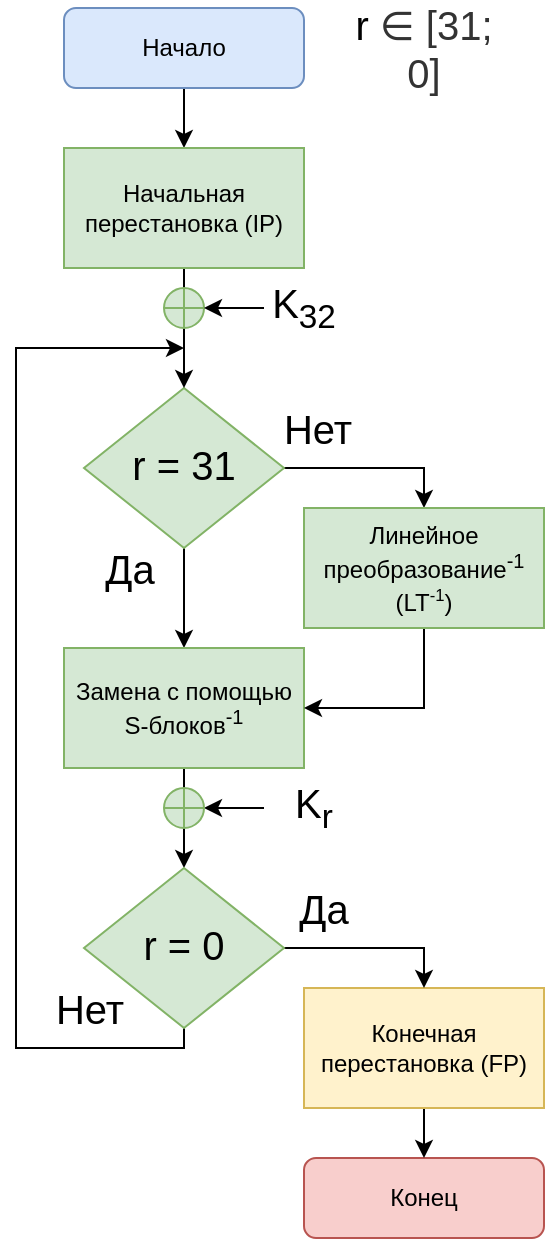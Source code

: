 <mxfile version="14.5.1" type="device"><diagram id="C5RBs43oDa-KdzZeNtuy" name="Page-1"><mxGraphModel dx="1038" dy="616" grid="1" gridSize="10" guides="1" tooltips="1" connect="1" arrows="1" fold="1" page="1" pageScale="1" pageWidth="827" pageHeight="1169" math="0" shadow="0"><root><mxCell id="WIyWlLk6GJQsqaUBKTNV-0"/><mxCell id="WIyWlLk6GJQsqaUBKTNV-1" parent="WIyWlLk6GJQsqaUBKTNV-0"/><mxCell id="mOfEzviF_zQvHcm1WJsD-0" style="edgeStyle=orthogonalEdgeStyle;rounded=0;orthogonalLoop=1;jettySize=auto;html=1;exitX=0.5;exitY=1;exitDx=0;exitDy=0;entryX=0.5;entryY=0;entryDx=0;entryDy=0;" parent="WIyWlLk6GJQsqaUBKTNV-1" source="mOfEzviF_zQvHcm1WJsD-1" target="mOfEzviF_zQvHcm1WJsD-11" edge="1"><mxGeometry relative="1" as="geometry"/></mxCell><mxCell id="mOfEzviF_zQvHcm1WJsD-1" value="Начало" style="rounded=1;whiteSpace=wrap;html=1;fontSize=12;glass=0;strokeWidth=1;shadow=0;fillColor=#dae8fc;strokeColor=#6c8ebf;" parent="WIyWlLk6GJQsqaUBKTNV-1" vertex="1"><mxGeometry x="360" y="30" width="120" height="40" as="geometry"/></mxCell><mxCell id="RgBNQFBLBC1dEsEOPKBQ-13" style="edgeStyle=orthogonalEdgeStyle;rounded=0;orthogonalLoop=1;jettySize=auto;html=1;exitX=1;exitY=0.5;exitDx=0;exitDy=0;entryX=0.5;entryY=0;entryDx=0;entryDy=0;" edge="1" parent="WIyWlLk6GJQsqaUBKTNV-1" source="mOfEzviF_zQvHcm1WJsD-4" target="mOfEzviF_zQvHcm1WJsD-15"><mxGeometry relative="1" as="geometry"/></mxCell><mxCell id="RgBNQFBLBC1dEsEOPKBQ-15" style="edgeStyle=orthogonalEdgeStyle;rounded=0;orthogonalLoop=1;jettySize=auto;html=1;exitX=0.5;exitY=1;exitDx=0;exitDy=0;entryX=0.5;entryY=0;entryDx=0;entryDy=0;" edge="1" parent="WIyWlLk6GJQsqaUBKTNV-1" source="mOfEzviF_zQvHcm1WJsD-4" target="mOfEzviF_zQvHcm1WJsD-9"><mxGeometry relative="1" as="geometry"/></mxCell><mxCell id="mOfEzviF_zQvHcm1WJsD-4" value="&lt;font style=&quot;font-size: 20px&quot;&gt;r = 31&lt;/font&gt;" style="rhombus;whiteSpace=wrap;html=1;shadow=0;fontFamily=Helvetica;fontSize=12;align=center;strokeWidth=1;spacing=6;spacingTop=-4;fillColor=#d5e8d4;strokeColor=#82b366;" parent="WIyWlLk6GJQsqaUBKTNV-1" vertex="1"><mxGeometry x="370" y="220" width="100" height="80" as="geometry"/></mxCell><mxCell id="mOfEzviF_zQvHcm1WJsD-5" value="Конец" style="rounded=1;whiteSpace=wrap;html=1;fontSize=12;glass=0;strokeWidth=1;shadow=0;fillColor=#f8cecc;strokeColor=#b85450;" parent="WIyWlLk6GJQsqaUBKTNV-1" vertex="1"><mxGeometry x="480" y="605" width="120" height="40" as="geometry"/></mxCell><mxCell id="RgBNQFBLBC1dEsEOPKBQ-16" style="edgeStyle=orthogonalEdgeStyle;rounded=0;orthogonalLoop=1;jettySize=auto;html=1;exitX=0.5;exitY=1;exitDx=0;exitDy=0;entryX=0.5;entryY=0;entryDx=0;entryDy=0;" edge="1" parent="WIyWlLk6GJQsqaUBKTNV-1" source="mOfEzviF_zQvHcm1WJsD-9" target="RgBNQFBLBC1dEsEOPKBQ-4"><mxGeometry relative="1" as="geometry"/></mxCell><mxCell id="mOfEzviF_zQvHcm1WJsD-9" value="Замена с помощью S-блоков&lt;sup&gt;-1&lt;/sup&gt;" style="rounded=0;whiteSpace=wrap;html=1;fillColor=#d5e8d4;strokeColor=#82b366;" parent="WIyWlLk6GJQsqaUBKTNV-1" vertex="1"><mxGeometry x="360" y="350" width="120" height="60" as="geometry"/></mxCell><mxCell id="RgBNQFBLBC1dEsEOPKBQ-0" style="edgeStyle=orthogonalEdgeStyle;rounded=0;orthogonalLoop=1;jettySize=auto;html=1;exitX=0.5;exitY=1;exitDx=0;exitDy=0;entryX=0.5;entryY=0;entryDx=0;entryDy=0;" edge="1" parent="WIyWlLk6GJQsqaUBKTNV-1" source="mOfEzviF_zQvHcm1WJsD-11" target="mOfEzviF_zQvHcm1WJsD-4"><mxGeometry relative="1" as="geometry"/></mxCell><mxCell id="mOfEzviF_zQvHcm1WJsD-11" value="Начальная перестановка (IP)" style="rounded=0;whiteSpace=wrap;html=1;fillColor=#d5e8d4;strokeColor=#82b366;" parent="WIyWlLk6GJQsqaUBKTNV-1" vertex="1"><mxGeometry x="360" y="100" width="120" height="60" as="geometry"/></mxCell><mxCell id="mOfEzviF_zQvHcm1WJsD-12" style="edgeStyle=orthogonalEdgeStyle;rounded=0;orthogonalLoop=1;jettySize=auto;html=1;exitX=0.5;exitY=1;exitDx=0;exitDy=0;entryX=0.5;entryY=0;entryDx=0;entryDy=0;" parent="WIyWlLk6GJQsqaUBKTNV-1" source="mOfEzviF_zQvHcm1WJsD-13" target="mOfEzviF_zQvHcm1WJsD-5" edge="1"><mxGeometry relative="1" as="geometry"/></mxCell><mxCell id="mOfEzviF_zQvHcm1WJsD-13" value="Конечная перестановка (FP)" style="rounded=0;whiteSpace=wrap;html=1;fillColor=#fff2cc;strokeColor=#d6b656;" parent="WIyWlLk6GJQsqaUBKTNV-1" vertex="1"><mxGeometry x="480" y="520" width="120" height="60" as="geometry"/></mxCell><mxCell id="mOfEzviF_zQvHcm1WJsD-14" style="edgeStyle=orthogonalEdgeStyle;rounded=0;orthogonalLoop=1;jettySize=auto;html=1;exitX=0.5;exitY=1;exitDx=0;exitDy=0;" parent="WIyWlLk6GJQsqaUBKTNV-1" source="RgBNQFBLBC1dEsEOPKBQ-4" edge="1"><mxGeometry relative="1" as="geometry"><mxPoint x="420" y="200" as="targetPoint"/><Array as="points"><mxPoint x="420" y="550"/><mxPoint x="336" y="550"/><mxPoint x="336" y="200"/></Array><mxPoint x="456" y="700" as="sourcePoint"/></mxGeometry></mxCell><mxCell id="RgBNQFBLBC1dEsEOPKBQ-14" style="edgeStyle=orthogonalEdgeStyle;rounded=0;orthogonalLoop=1;jettySize=auto;html=1;exitX=0.5;exitY=1;exitDx=0;exitDy=0;entryX=1;entryY=0.5;entryDx=0;entryDy=0;" edge="1" parent="WIyWlLk6GJQsqaUBKTNV-1" source="mOfEzviF_zQvHcm1WJsD-15" target="mOfEzviF_zQvHcm1WJsD-9"><mxGeometry relative="1" as="geometry"/></mxCell><mxCell id="mOfEzviF_zQvHcm1WJsD-15" value="Линейное преобразование&lt;sup&gt;-1&lt;/sup&gt; (LT&lt;span style=&quot;font-size: 10px&quot;&gt;&lt;sup&gt;-1&lt;/sup&gt;&lt;/span&gt;)" style="rounded=0;whiteSpace=wrap;html=1;fillColor=#d5e8d4;strokeColor=#82b366;" parent="WIyWlLk6GJQsqaUBKTNV-1" vertex="1"><mxGeometry x="480" y="280" width="120" height="60" as="geometry"/></mxCell><mxCell id="mOfEzviF_zQvHcm1WJsD-16" value="&lt;font style=&quot;font-size: 20px&quot;&gt;Нет&lt;/font&gt;" style="text;html=1;align=center;verticalAlign=middle;whiteSpace=wrap;rounded=0;" parent="WIyWlLk6GJQsqaUBKTNV-1" vertex="1"><mxGeometry x="474" y="230" width="26" height="20" as="geometry"/></mxCell><mxCell id="mOfEzviF_zQvHcm1WJsD-19" value="" style="endArrow=classic;html=1;entryX=1;entryY=0.5;entryDx=0;entryDy=0;" parent="WIyWlLk6GJQsqaUBKTNV-1" edge="1"><mxGeometry width="50" height="50" relative="1" as="geometry"><mxPoint x="460" y="430" as="sourcePoint"/><mxPoint x="430" y="430" as="targetPoint"/></mxGeometry></mxCell><mxCell id="mOfEzviF_zQvHcm1WJsD-20" value="&lt;font style=&quot;font-size: 20px&quot;&gt;K&lt;sub&gt;r&lt;/sub&gt;&lt;/font&gt;" style="text;html=1;align=center;verticalAlign=middle;whiteSpace=wrap;rounded=0;" parent="WIyWlLk6GJQsqaUBKTNV-1" vertex="1"><mxGeometry x="460" y="420" width="50" height="20" as="geometry"/></mxCell><mxCell id="mOfEzviF_zQvHcm1WJsD-21" value="" style="shape=orEllipse;perimeter=ellipsePerimeter;whiteSpace=wrap;html=1;backgroundOutline=1;fillColor=#d5e8d4;strokeColor=#82b366;" parent="WIyWlLk6GJQsqaUBKTNV-1" vertex="1"><mxGeometry x="410" y="170" width="20" height="20" as="geometry"/></mxCell><mxCell id="mOfEzviF_zQvHcm1WJsD-22" value="" style="endArrow=classic;html=1;entryX=1;entryY=0.5;entryDx=0;entryDy=0;" parent="WIyWlLk6GJQsqaUBKTNV-1" edge="1"><mxGeometry width="50" height="50" relative="1" as="geometry"><mxPoint x="460" y="180.0" as="sourcePoint"/><mxPoint x="430" y="180.0" as="targetPoint"/></mxGeometry></mxCell><mxCell id="mOfEzviF_zQvHcm1WJsD-23" value="&lt;font style=&quot;font-size: 20px&quot;&gt;K&lt;sub&gt;32&lt;/sub&gt;&lt;/font&gt;" style="text;html=1;align=center;verticalAlign=middle;whiteSpace=wrap;rounded=0;" parent="WIyWlLk6GJQsqaUBKTNV-1" vertex="1"><mxGeometry x="460" y="170" width="40" height="20" as="geometry"/></mxCell><mxCell id="mOfEzviF_zQvHcm1WJsD-26" value="&lt;font style=&quot;font-size: 20px&quot;&gt;Да&lt;/font&gt;" style="text;html=1;align=center;verticalAlign=middle;whiteSpace=wrap;rounded=0;" parent="WIyWlLk6GJQsqaUBKTNV-1" vertex="1"><mxGeometry x="373" y="300" width="40" height="20" as="geometry"/></mxCell><mxCell id="RgBNQFBLBC1dEsEOPKBQ-8" style="edgeStyle=orthogonalEdgeStyle;rounded=0;orthogonalLoop=1;jettySize=auto;html=1;exitX=1;exitY=0.5;exitDx=0;exitDy=0;entryX=0.5;entryY=0;entryDx=0;entryDy=0;" edge="1" parent="WIyWlLk6GJQsqaUBKTNV-1" source="RgBNQFBLBC1dEsEOPKBQ-4" target="mOfEzviF_zQvHcm1WJsD-13"><mxGeometry relative="1" as="geometry"/></mxCell><mxCell id="RgBNQFBLBC1dEsEOPKBQ-4" value="&lt;font style=&quot;font-size: 20px&quot;&gt;r = 0&lt;/font&gt;" style="rhombus;whiteSpace=wrap;html=1;shadow=0;fontFamily=Helvetica;fontSize=12;align=center;strokeWidth=1;spacing=6;spacingTop=-4;fillColor=#d5e8d4;strokeColor=#82b366;" vertex="1" parent="WIyWlLk6GJQsqaUBKTNV-1"><mxGeometry x="370" y="460" width="100" height="80" as="geometry"/></mxCell><mxCell id="RgBNQFBLBC1dEsEOPKBQ-5" value="&lt;font style=&quot;font-size: 20px&quot;&gt;Нет&lt;/font&gt;" style="text;html=1;align=center;verticalAlign=middle;whiteSpace=wrap;rounded=0;" vertex="1" parent="WIyWlLk6GJQsqaUBKTNV-1"><mxGeometry x="360" y="520" width="26" height="20" as="geometry"/></mxCell><mxCell id="mOfEzviF_zQvHcm1WJsD-6" value="" style="shape=orEllipse;perimeter=ellipsePerimeter;whiteSpace=wrap;html=1;backgroundOutline=1;fillColor=#d5e8d4;strokeColor=#82b366;" parent="WIyWlLk6GJQsqaUBKTNV-1" vertex="1"><mxGeometry x="410" y="420" width="20" height="20" as="geometry"/></mxCell><mxCell id="RgBNQFBLBC1dEsEOPKBQ-9" value="&lt;font style=&quot;font-size: 20px&quot;&gt;Да&lt;/font&gt;" style="text;html=1;align=center;verticalAlign=middle;whiteSpace=wrap;rounded=0;" vertex="1" parent="WIyWlLk6GJQsqaUBKTNV-1"><mxGeometry x="470" y="470" width="40" height="20" as="geometry"/></mxCell><mxCell id="RgBNQFBLBC1dEsEOPKBQ-17" value="&lt;font style=&quot;font-size: 20px&quot;&gt;r&amp;nbsp;&lt;span style=&quot;color: rgb(51 , 51 , 51) ; font-family: &amp;#34;arial&amp;#34; , &amp;#34;helvetica&amp;#34; , sans-serif&quot;&gt;∈ [31; 0]&lt;/span&gt;&lt;/font&gt;" style="text;html=1;strokeColor=none;fillColor=none;align=center;verticalAlign=middle;whiteSpace=wrap;rounded=0;" vertex="1" parent="WIyWlLk6GJQsqaUBKTNV-1"><mxGeometry x="495" y="40" width="90" height="20" as="geometry"/></mxCell></root></mxGraphModel></diagram></mxfile>
